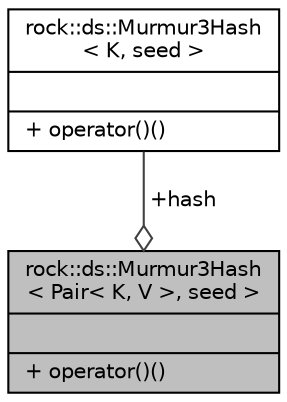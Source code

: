 digraph "rock::ds::Murmur3Hash&lt; Pair&lt; K, V &gt;, seed &gt;"
{
 // LATEX_PDF_SIZE
  edge [fontname="Helvetica",fontsize="10",labelfontname="Helvetica",labelfontsize="10"];
  node [fontname="Helvetica",fontsize="10",shape=record];
  Node1 [label="{rock::ds::Murmur3Hash\l\< Pair\< K, V \>, seed \>\n||+ operator()()\l}",height=0.2,width=0.4,color="black", fillcolor="grey75", style="filled", fontcolor="black",tooltip=" "];
  Node2 -> Node1 [color="grey25",fontsize="10",style="solid",label=" +hash" ,arrowhead="odiamond",fontname="Helvetica"];
  Node2 [label="{rock::ds::Murmur3Hash\l\< K, seed \>\n||+ operator()()\l}",height=0.2,width=0.4,color="black", fillcolor="white", style="filled",URL="$classrock_1_1ds_1_1Murmur3Hash.html",tooltip=" "];
}
